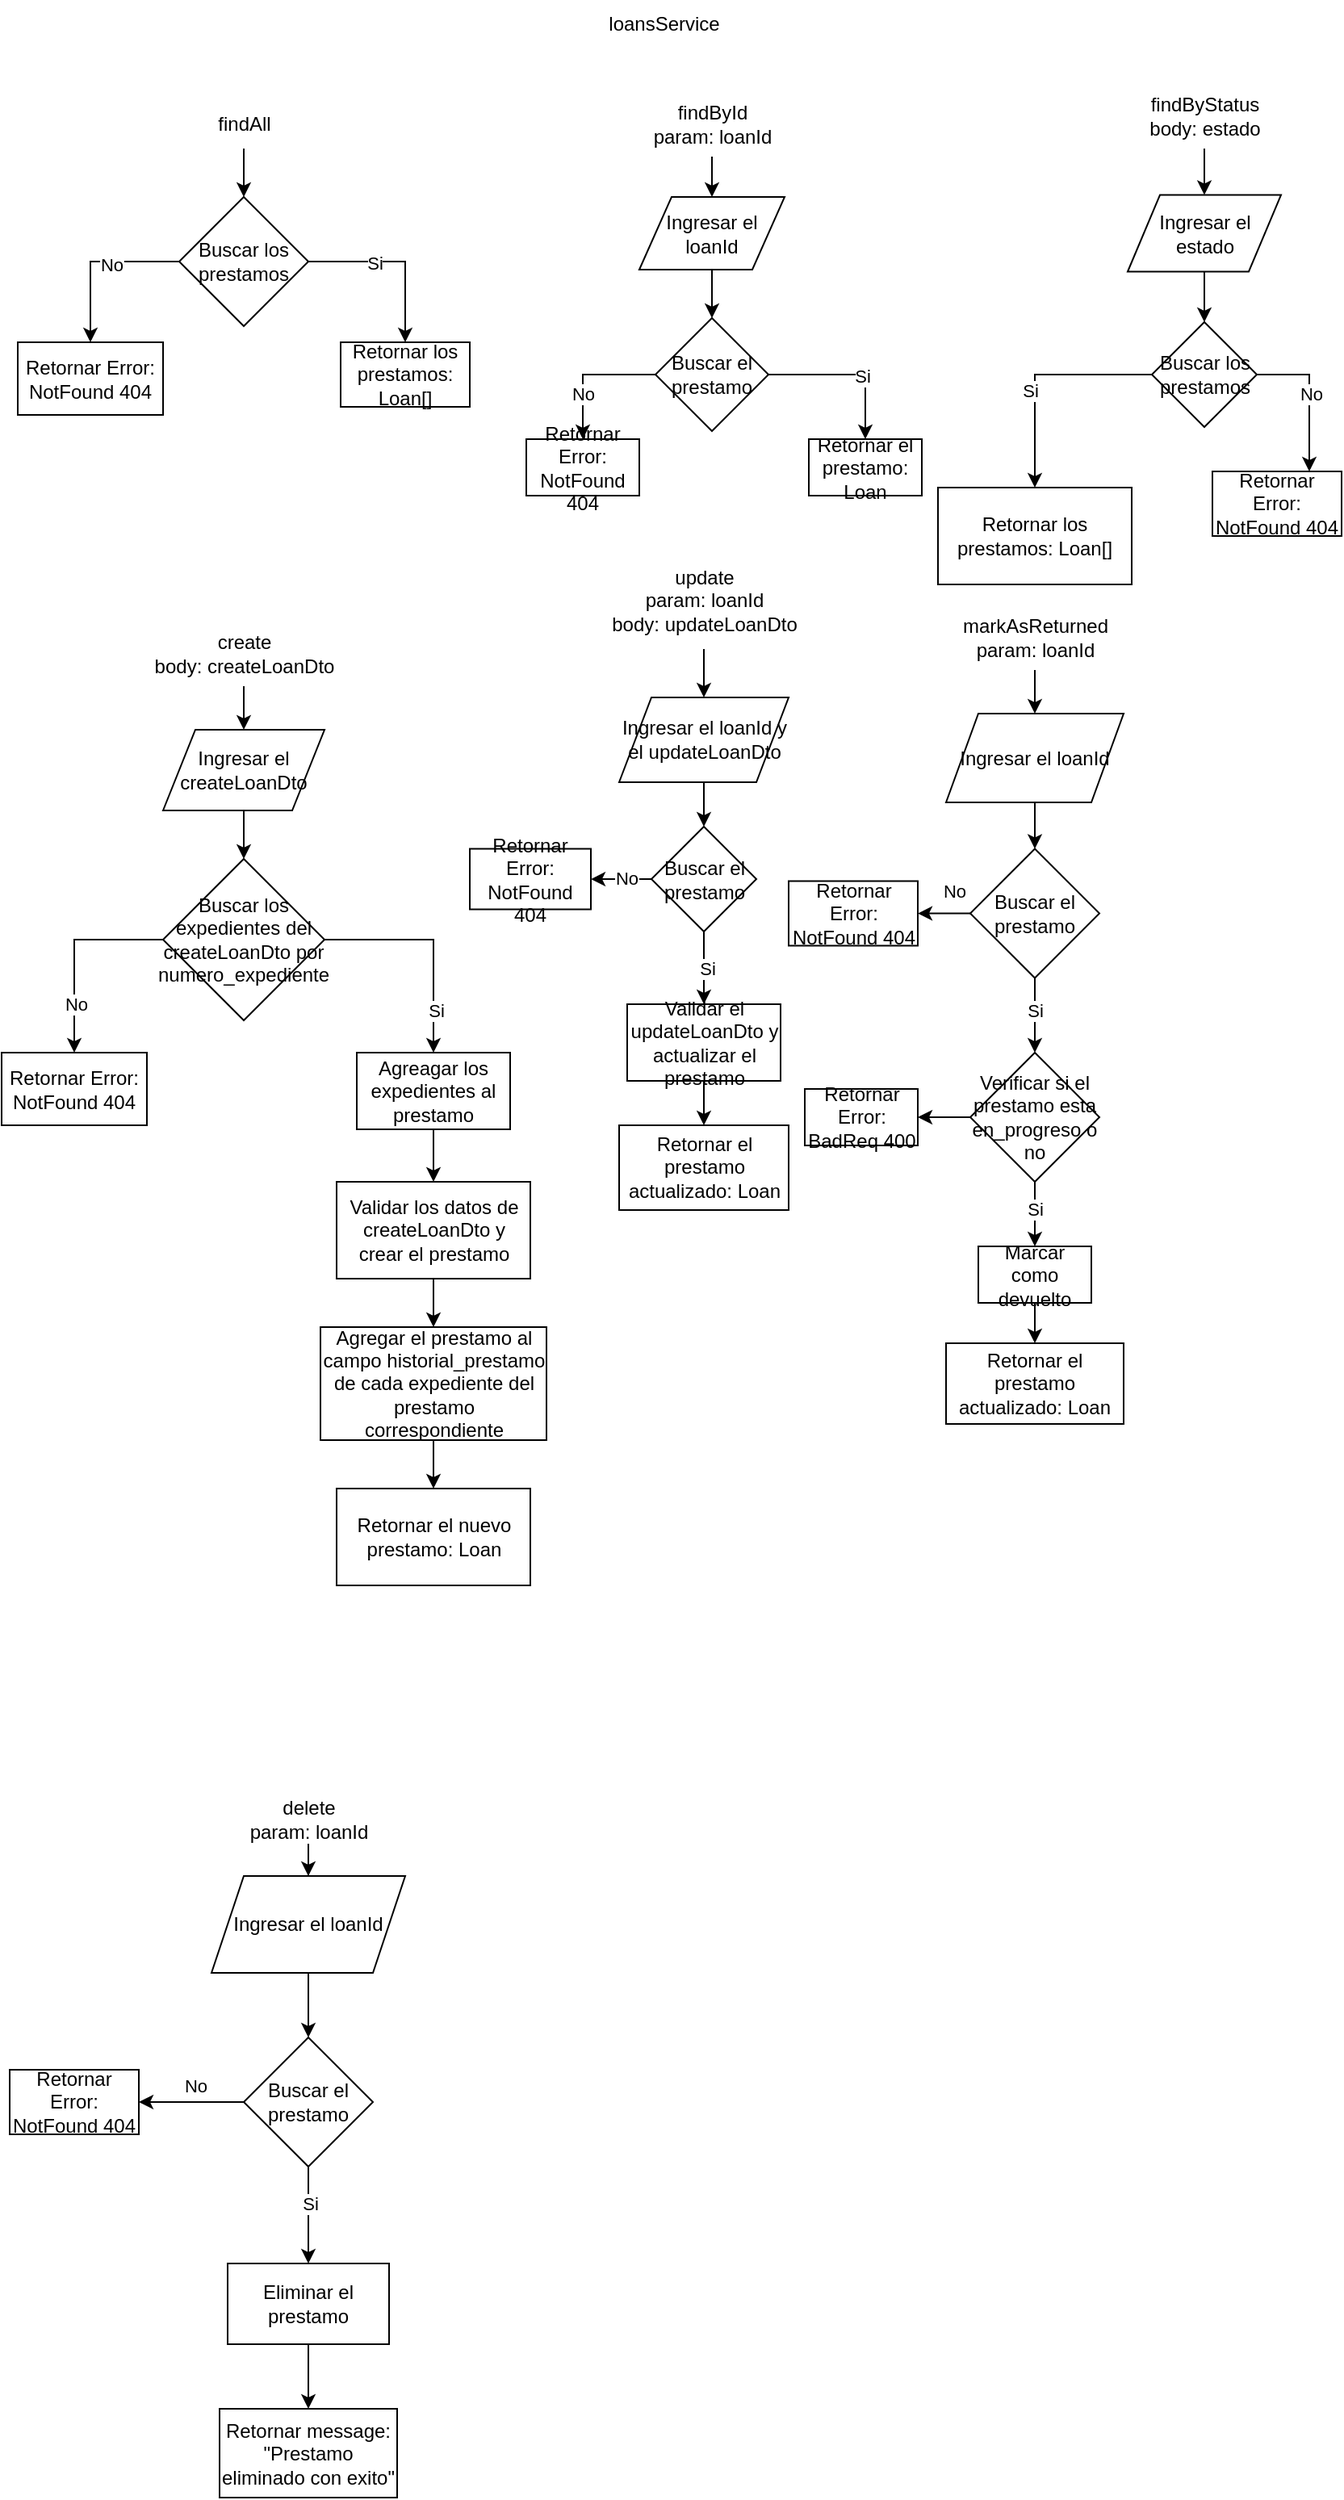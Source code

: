 <mxfile version="24.7.17">
  <diagram name="Página-1" id="9MJWwUZBBLu0T36h7VKG">
    <mxGraphModel dx="1972" dy="1002" grid="1" gridSize="10" guides="1" tooltips="1" connect="1" arrows="1" fold="1" page="1" pageScale="1" pageWidth="850" pageHeight="1100" math="0" shadow="0">
      <root>
        <mxCell id="0" />
        <mxCell id="1" parent="0" />
        <mxCell id="t0jGBZ8RW76Y2C9oPi6Z-1" value="loansService" style="text;html=1;align=center;verticalAlign=middle;resizable=0;points=[];autosize=1;strokeColor=none;fillColor=none;" vertex="1" parent="1">
          <mxGeometry x="375" y="18" width="90" height="30" as="geometry" />
        </mxCell>
        <mxCell id="t0jGBZ8RW76Y2C9oPi6Z-3" style="edgeStyle=orthogonalEdgeStyle;rounded=0;orthogonalLoop=1;jettySize=auto;html=1;" edge="1" parent="1" source="t0jGBZ8RW76Y2C9oPi6Z-2" target="t0jGBZ8RW76Y2C9oPi6Z-4">
          <mxGeometry relative="1" as="geometry">
            <mxPoint x="160" y="150" as="targetPoint" />
          </mxGeometry>
        </mxCell>
        <mxCell id="t0jGBZ8RW76Y2C9oPi6Z-2" value="findAll" style="text;html=1;align=center;verticalAlign=middle;resizable=0;points=[];autosize=1;strokeColor=none;fillColor=none;" vertex="1" parent="1">
          <mxGeometry x="130" y="80" width="60" height="30" as="geometry" />
        </mxCell>
        <mxCell id="t0jGBZ8RW76Y2C9oPi6Z-5" style="edgeStyle=orthogonalEdgeStyle;rounded=0;orthogonalLoop=1;jettySize=auto;html=1;" edge="1" parent="1" source="t0jGBZ8RW76Y2C9oPi6Z-4" target="t0jGBZ8RW76Y2C9oPi6Z-7">
          <mxGeometry relative="1" as="geometry">
            <mxPoint x="50" y="240" as="targetPoint" />
          </mxGeometry>
        </mxCell>
        <mxCell id="t0jGBZ8RW76Y2C9oPi6Z-6" value="No" style="edgeLabel;html=1;align=center;verticalAlign=middle;resizable=0;points=[];" vertex="1" connectable="0" parent="t0jGBZ8RW76Y2C9oPi6Z-5">
          <mxGeometry x="-0.203" y="2" relative="1" as="geometry">
            <mxPoint as="offset" />
          </mxGeometry>
        </mxCell>
        <mxCell id="t0jGBZ8RW76Y2C9oPi6Z-8" style="edgeStyle=orthogonalEdgeStyle;rounded=0;orthogonalLoop=1;jettySize=auto;html=1;" edge="1" parent="1" source="t0jGBZ8RW76Y2C9oPi6Z-4" target="t0jGBZ8RW76Y2C9oPi6Z-11">
          <mxGeometry relative="1" as="geometry">
            <mxPoint x="250" y="230" as="targetPoint" />
          </mxGeometry>
        </mxCell>
        <mxCell id="t0jGBZ8RW76Y2C9oPi6Z-9" value="Si" style="edgeLabel;html=1;align=center;verticalAlign=middle;resizable=0;points=[];" vertex="1" connectable="0" parent="t0jGBZ8RW76Y2C9oPi6Z-8">
          <mxGeometry x="-0.252" y="-1" relative="1" as="geometry">
            <mxPoint as="offset" />
          </mxGeometry>
        </mxCell>
        <mxCell id="t0jGBZ8RW76Y2C9oPi6Z-4" value="Buscar los prestamos" style="rhombus;whiteSpace=wrap;html=1;" vertex="1" parent="1">
          <mxGeometry x="120" y="140" width="80" height="80" as="geometry" />
        </mxCell>
        <mxCell id="t0jGBZ8RW76Y2C9oPi6Z-7" value="Retornar Error: NotFound 404" style="rounded=0;whiteSpace=wrap;html=1;" vertex="1" parent="1">
          <mxGeometry x="20" y="230" width="90" height="45" as="geometry" />
        </mxCell>
        <mxCell id="t0jGBZ8RW76Y2C9oPi6Z-11" value="Retornar los prestamos: Loan[]" style="rounded=0;whiteSpace=wrap;html=1;" vertex="1" parent="1">
          <mxGeometry x="220" y="230" width="80" height="40" as="geometry" />
        </mxCell>
        <mxCell id="t0jGBZ8RW76Y2C9oPi6Z-13" style="edgeStyle=orthogonalEdgeStyle;rounded=0;orthogonalLoop=1;jettySize=auto;html=1;" edge="1" parent="1" source="t0jGBZ8RW76Y2C9oPi6Z-12" target="t0jGBZ8RW76Y2C9oPi6Z-14">
          <mxGeometry relative="1" as="geometry">
            <mxPoint x="450" y="150" as="targetPoint" />
          </mxGeometry>
        </mxCell>
        <mxCell id="t0jGBZ8RW76Y2C9oPi6Z-12" value="&lt;div&gt;findById&lt;/div&gt;&lt;div&gt;param: loanId&lt;br&gt;&lt;/div&gt;" style="text;html=1;align=center;verticalAlign=middle;resizable=0;points=[];autosize=1;strokeColor=none;fillColor=none;" vertex="1" parent="1">
          <mxGeometry x="400" y="75" width="100" height="40" as="geometry" />
        </mxCell>
        <mxCell id="t0jGBZ8RW76Y2C9oPi6Z-15" style="edgeStyle=orthogonalEdgeStyle;rounded=0;orthogonalLoop=1;jettySize=auto;html=1;" edge="1" parent="1" source="t0jGBZ8RW76Y2C9oPi6Z-14" target="t0jGBZ8RW76Y2C9oPi6Z-16">
          <mxGeometry relative="1" as="geometry">
            <mxPoint x="450" y="220" as="targetPoint" />
          </mxGeometry>
        </mxCell>
        <mxCell id="t0jGBZ8RW76Y2C9oPi6Z-14" value="Ingresar el loanId" style="shape=parallelogram;perimeter=parallelogramPerimeter;whiteSpace=wrap;html=1;fixedSize=1;" vertex="1" parent="1">
          <mxGeometry x="405" y="140" width="90" height="45" as="geometry" />
        </mxCell>
        <mxCell id="t0jGBZ8RW76Y2C9oPi6Z-17" style="edgeStyle=orthogonalEdgeStyle;rounded=0;orthogonalLoop=1;jettySize=auto;html=1;" edge="1" parent="1" source="t0jGBZ8RW76Y2C9oPi6Z-16" target="t0jGBZ8RW76Y2C9oPi6Z-19">
          <mxGeometry relative="1" as="geometry">
            <mxPoint x="350" y="300" as="targetPoint" />
          </mxGeometry>
        </mxCell>
        <mxCell id="t0jGBZ8RW76Y2C9oPi6Z-18" value="No" style="edgeLabel;html=1;align=center;verticalAlign=middle;resizable=0;points=[];" vertex="1" connectable="0" parent="t0jGBZ8RW76Y2C9oPi6Z-17">
          <mxGeometry x="0.335" relative="1" as="geometry">
            <mxPoint as="offset" />
          </mxGeometry>
        </mxCell>
        <mxCell id="t0jGBZ8RW76Y2C9oPi6Z-20" style="edgeStyle=orthogonalEdgeStyle;rounded=0;orthogonalLoop=1;jettySize=auto;html=1;" edge="1" parent="1" source="t0jGBZ8RW76Y2C9oPi6Z-16" target="t0jGBZ8RW76Y2C9oPi6Z-22">
          <mxGeometry relative="1" as="geometry">
            <mxPoint x="530" y="300" as="targetPoint" />
          </mxGeometry>
        </mxCell>
        <mxCell id="t0jGBZ8RW76Y2C9oPi6Z-21" value="Si" style="edgeLabel;html=1;align=center;verticalAlign=middle;resizable=0;points=[];" vertex="1" connectable="0" parent="t0jGBZ8RW76Y2C9oPi6Z-20">
          <mxGeometry x="0.224" y="-2" relative="1" as="geometry">
            <mxPoint as="offset" />
          </mxGeometry>
        </mxCell>
        <mxCell id="t0jGBZ8RW76Y2C9oPi6Z-16" value="Buscar el prestamo" style="rhombus;whiteSpace=wrap;html=1;" vertex="1" parent="1">
          <mxGeometry x="415" y="215" width="70" height="70" as="geometry" />
        </mxCell>
        <mxCell id="t0jGBZ8RW76Y2C9oPi6Z-19" value="Retornar Error: NotFound 404" style="rounded=0;whiteSpace=wrap;html=1;" vertex="1" parent="1">
          <mxGeometry x="335" y="290" width="70" height="35" as="geometry" />
        </mxCell>
        <mxCell id="t0jGBZ8RW76Y2C9oPi6Z-22" value="Retornar el prestamo: Loan" style="rounded=0;whiteSpace=wrap;html=1;" vertex="1" parent="1">
          <mxGeometry x="510" y="290" width="70" height="35" as="geometry" />
        </mxCell>
        <mxCell id="t0jGBZ8RW76Y2C9oPi6Z-24" style="edgeStyle=orthogonalEdgeStyle;rounded=0;orthogonalLoop=1;jettySize=auto;html=1;" edge="1" parent="1" source="t0jGBZ8RW76Y2C9oPi6Z-23" target="t0jGBZ8RW76Y2C9oPi6Z-25">
          <mxGeometry relative="1" as="geometry">
            <mxPoint x="755" y="150.0" as="targetPoint" />
          </mxGeometry>
        </mxCell>
        <mxCell id="t0jGBZ8RW76Y2C9oPi6Z-23" value="&lt;div&gt;findByStatus&lt;/div&gt;&lt;div&gt;body: estado&lt;br&gt;&lt;/div&gt;" style="text;html=1;align=center;verticalAlign=middle;resizable=0;points=[];autosize=1;strokeColor=none;fillColor=none;" vertex="1" parent="1">
          <mxGeometry x="710" y="70" width="90" height="40" as="geometry" />
        </mxCell>
        <mxCell id="t0jGBZ8RW76Y2C9oPi6Z-26" style="edgeStyle=orthogonalEdgeStyle;rounded=0;orthogonalLoop=1;jettySize=auto;html=1;" edge="1" parent="1" source="t0jGBZ8RW76Y2C9oPi6Z-25" target="t0jGBZ8RW76Y2C9oPi6Z-27">
          <mxGeometry relative="1" as="geometry">
            <mxPoint x="755" y="220" as="targetPoint" />
          </mxGeometry>
        </mxCell>
        <mxCell id="t0jGBZ8RW76Y2C9oPi6Z-25" value="Ingresar el estado" style="shape=parallelogram;perimeter=parallelogramPerimeter;whiteSpace=wrap;html=1;fixedSize=1;" vertex="1" parent="1">
          <mxGeometry x="707.5" y="138.75" width="95" height="47.5" as="geometry" />
        </mxCell>
        <mxCell id="t0jGBZ8RW76Y2C9oPi6Z-28" style="edgeStyle=orthogonalEdgeStyle;rounded=0;orthogonalLoop=1;jettySize=auto;html=1;" edge="1" parent="1" source="t0jGBZ8RW76Y2C9oPi6Z-27" target="t0jGBZ8RW76Y2C9oPi6Z-32">
          <mxGeometry relative="1" as="geometry">
            <mxPoint x="820" y="350" as="targetPoint" />
            <Array as="points">
              <mxPoint x="820" y="250" />
            </Array>
          </mxGeometry>
        </mxCell>
        <mxCell id="t0jGBZ8RW76Y2C9oPi6Z-29" value="No" style="edgeLabel;html=1;align=center;verticalAlign=middle;resizable=0;points=[];" vertex="1" connectable="0" parent="t0jGBZ8RW76Y2C9oPi6Z-28">
          <mxGeometry x="-0.05" y="1" relative="1" as="geometry">
            <mxPoint as="offset" />
          </mxGeometry>
        </mxCell>
        <mxCell id="t0jGBZ8RW76Y2C9oPi6Z-30" style="edgeStyle=orthogonalEdgeStyle;rounded=0;orthogonalLoop=1;jettySize=auto;html=1;" edge="1" parent="1" source="t0jGBZ8RW76Y2C9oPi6Z-27" target="t0jGBZ8RW76Y2C9oPi6Z-33">
          <mxGeometry relative="1" as="geometry">
            <mxPoint x="650" y="350" as="targetPoint" />
          </mxGeometry>
        </mxCell>
        <mxCell id="t0jGBZ8RW76Y2C9oPi6Z-31" value="Si" style="edgeLabel;html=1;align=center;verticalAlign=middle;resizable=0;points=[];" vertex="1" connectable="0" parent="t0jGBZ8RW76Y2C9oPi6Z-30">
          <mxGeometry x="0.157" y="-3" relative="1" as="geometry">
            <mxPoint as="offset" />
          </mxGeometry>
        </mxCell>
        <mxCell id="t0jGBZ8RW76Y2C9oPi6Z-27" value="Buscar los prestamos" style="rhombus;whiteSpace=wrap;html=1;" vertex="1" parent="1">
          <mxGeometry x="722.5" y="217.5" width="65" height="65" as="geometry" />
        </mxCell>
        <mxCell id="t0jGBZ8RW76Y2C9oPi6Z-32" value="Retornar Error: NotFound 404" style="rounded=0;whiteSpace=wrap;html=1;" vertex="1" parent="1">
          <mxGeometry x="760" y="310" width="80" height="40" as="geometry" />
        </mxCell>
        <mxCell id="t0jGBZ8RW76Y2C9oPi6Z-33" value="Retornar los prestamos: Loan[]" style="rounded=0;whiteSpace=wrap;html=1;" vertex="1" parent="1">
          <mxGeometry x="590" y="320" width="120" height="60" as="geometry" />
        </mxCell>
        <mxCell id="t0jGBZ8RW76Y2C9oPi6Z-35" style="edgeStyle=orthogonalEdgeStyle;rounded=0;orthogonalLoop=1;jettySize=auto;html=1;" edge="1" parent="1" source="t0jGBZ8RW76Y2C9oPi6Z-34" target="t0jGBZ8RW76Y2C9oPi6Z-36">
          <mxGeometry relative="1" as="geometry">
            <mxPoint x="160.0" y="470" as="targetPoint" />
          </mxGeometry>
        </mxCell>
        <mxCell id="t0jGBZ8RW76Y2C9oPi6Z-34" value="&lt;div&gt;create&lt;/div&gt;&lt;div&gt;body: createLoanDto&lt;br&gt;&lt;/div&gt;" style="text;html=1;align=center;verticalAlign=middle;resizable=0;points=[];autosize=1;strokeColor=none;fillColor=none;" vertex="1" parent="1">
          <mxGeometry x="95" y="403" width="130" height="40" as="geometry" />
        </mxCell>
        <mxCell id="t0jGBZ8RW76Y2C9oPi6Z-37" style="edgeStyle=orthogonalEdgeStyle;rounded=0;orthogonalLoop=1;jettySize=auto;html=1;" edge="1" parent="1" source="t0jGBZ8RW76Y2C9oPi6Z-36" target="t0jGBZ8RW76Y2C9oPi6Z-38">
          <mxGeometry relative="1" as="geometry">
            <mxPoint x="160.0" y="560" as="targetPoint" />
          </mxGeometry>
        </mxCell>
        <mxCell id="t0jGBZ8RW76Y2C9oPi6Z-36" value="Ingresar el createLoanDto" style="shape=parallelogram;perimeter=parallelogramPerimeter;whiteSpace=wrap;html=1;fixedSize=1;" vertex="1" parent="1">
          <mxGeometry x="110" y="470" width="100" height="50" as="geometry" />
        </mxCell>
        <mxCell id="t0jGBZ8RW76Y2C9oPi6Z-39" style="edgeStyle=orthogonalEdgeStyle;rounded=0;orthogonalLoop=1;jettySize=auto;html=1;" edge="1" parent="1" source="t0jGBZ8RW76Y2C9oPi6Z-38" target="t0jGBZ8RW76Y2C9oPi6Z-41">
          <mxGeometry relative="1" as="geometry">
            <mxPoint x="40" y="670" as="targetPoint" />
          </mxGeometry>
        </mxCell>
        <mxCell id="t0jGBZ8RW76Y2C9oPi6Z-40" value="No" style="edgeLabel;html=1;align=center;verticalAlign=middle;resizable=0;points=[];" vertex="1" connectable="0" parent="t0jGBZ8RW76Y2C9oPi6Z-39">
          <mxGeometry x="0.518" y="1" relative="1" as="geometry">
            <mxPoint as="offset" />
          </mxGeometry>
        </mxCell>
        <mxCell id="t0jGBZ8RW76Y2C9oPi6Z-42" style="edgeStyle=orthogonalEdgeStyle;rounded=0;orthogonalLoop=1;jettySize=auto;html=1;" edge="1" parent="1" source="t0jGBZ8RW76Y2C9oPi6Z-38" target="t0jGBZ8RW76Y2C9oPi6Z-44">
          <mxGeometry relative="1" as="geometry">
            <mxPoint x="270.0" y="680" as="targetPoint" />
          </mxGeometry>
        </mxCell>
        <mxCell id="t0jGBZ8RW76Y2C9oPi6Z-43" value="Si" style="edgeLabel;html=1;align=center;verticalAlign=middle;resizable=0;points=[];" vertex="1" connectable="0" parent="t0jGBZ8RW76Y2C9oPi6Z-42">
          <mxGeometry x="0.622" y="1" relative="1" as="geometry">
            <mxPoint as="offset" />
          </mxGeometry>
        </mxCell>
        <mxCell id="t0jGBZ8RW76Y2C9oPi6Z-38" value="Buscar los expedientes del createLoanDto por numero_expediente" style="rhombus;whiteSpace=wrap;html=1;" vertex="1" parent="1">
          <mxGeometry x="110" y="550" width="100" height="100" as="geometry" />
        </mxCell>
        <mxCell id="t0jGBZ8RW76Y2C9oPi6Z-41" value="Retornar Error: NotFound 404" style="rounded=0;whiteSpace=wrap;html=1;" vertex="1" parent="1">
          <mxGeometry x="10" y="670" width="90" height="45" as="geometry" />
        </mxCell>
        <mxCell id="t0jGBZ8RW76Y2C9oPi6Z-45" style="edgeStyle=orthogonalEdgeStyle;rounded=0;orthogonalLoop=1;jettySize=auto;html=1;" edge="1" parent="1" source="t0jGBZ8RW76Y2C9oPi6Z-44" target="t0jGBZ8RW76Y2C9oPi6Z-46">
          <mxGeometry relative="1" as="geometry">
            <mxPoint x="277.5" y="760" as="targetPoint" />
          </mxGeometry>
        </mxCell>
        <mxCell id="t0jGBZ8RW76Y2C9oPi6Z-44" value="Agreagar los expedientes al prestamo" style="rounded=0;whiteSpace=wrap;html=1;" vertex="1" parent="1">
          <mxGeometry x="230" y="670" width="95" height="47.5" as="geometry" />
        </mxCell>
        <mxCell id="t0jGBZ8RW76Y2C9oPi6Z-47" style="edgeStyle=orthogonalEdgeStyle;rounded=0;orthogonalLoop=1;jettySize=auto;html=1;" edge="1" parent="1" source="t0jGBZ8RW76Y2C9oPi6Z-46" target="t0jGBZ8RW76Y2C9oPi6Z-48">
          <mxGeometry relative="1" as="geometry">
            <mxPoint x="280.0" y="840" as="targetPoint" />
          </mxGeometry>
        </mxCell>
        <mxCell id="t0jGBZ8RW76Y2C9oPi6Z-46" value="Validar los datos de createLoanDto y crear el prestamo" style="rounded=0;whiteSpace=wrap;html=1;" vertex="1" parent="1">
          <mxGeometry x="217.5" y="750" width="120" height="60" as="geometry" />
        </mxCell>
        <mxCell id="t0jGBZ8RW76Y2C9oPi6Z-49" style="edgeStyle=orthogonalEdgeStyle;rounded=0;orthogonalLoop=1;jettySize=auto;html=1;" edge="1" parent="1" source="t0jGBZ8RW76Y2C9oPi6Z-48" target="t0jGBZ8RW76Y2C9oPi6Z-50">
          <mxGeometry relative="1" as="geometry">
            <mxPoint x="277.5" y="940" as="targetPoint" />
          </mxGeometry>
        </mxCell>
        <mxCell id="t0jGBZ8RW76Y2C9oPi6Z-48" value="Agregar el prestamo al campo historial_prestamo de cada expediente del prestamo correspondiente" style="rounded=0;whiteSpace=wrap;html=1;" vertex="1" parent="1">
          <mxGeometry x="207.5" y="840" width="140" height="70" as="geometry" />
        </mxCell>
        <mxCell id="t0jGBZ8RW76Y2C9oPi6Z-50" value="Retornar el nuevo prestamo: Loan" style="rounded=0;whiteSpace=wrap;html=1;" vertex="1" parent="1">
          <mxGeometry x="217.5" y="940" width="120" height="60" as="geometry" />
        </mxCell>
        <mxCell id="t0jGBZ8RW76Y2C9oPi6Z-53" style="edgeStyle=orthogonalEdgeStyle;rounded=0;orthogonalLoop=1;jettySize=auto;html=1;" edge="1" parent="1" source="t0jGBZ8RW76Y2C9oPi6Z-51" target="t0jGBZ8RW76Y2C9oPi6Z-54">
          <mxGeometry relative="1" as="geometry">
            <mxPoint x="445" y="460" as="targetPoint" />
          </mxGeometry>
        </mxCell>
        <mxCell id="t0jGBZ8RW76Y2C9oPi6Z-51" value="&lt;div&gt;update&lt;/div&gt;&lt;div&gt;param: loanId&lt;/div&gt;&lt;div&gt;body: updateLoanDto&lt;br&gt;&lt;/div&gt;" style="text;html=1;align=center;verticalAlign=middle;resizable=0;points=[];autosize=1;strokeColor=none;fillColor=none;" vertex="1" parent="1">
          <mxGeometry x="375" y="360" width="140" height="60" as="geometry" />
        </mxCell>
        <mxCell id="t0jGBZ8RW76Y2C9oPi6Z-55" style="edgeStyle=orthogonalEdgeStyle;rounded=0;orthogonalLoop=1;jettySize=auto;html=1;" edge="1" parent="1" source="t0jGBZ8RW76Y2C9oPi6Z-54" target="t0jGBZ8RW76Y2C9oPi6Z-56">
          <mxGeometry relative="1" as="geometry">
            <mxPoint x="445" y="540" as="targetPoint" />
          </mxGeometry>
        </mxCell>
        <mxCell id="t0jGBZ8RW76Y2C9oPi6Z-54" value="Ingresar el loanId y el updateLoanDto" style="shape=parallelogram;perimeter=parallelogramPerimeter;whiteSpace=wrap;html=1;fixedSize=1;" vertex="1" parent="1">
          <mxGeometry x="392.5" y="450" width="105" height="52.5" as="geometry" />
        </mxCell>
        <mxCell id="t0jGBZ8RW76Y2C9oPi6Z-57" style="edgeStyle=orthogonalEdgeStyle;rounded=0;orthogonalLoop=1;jettySize=auto;html=1;" edge="1" parent="1" source="t0jGBZ8RW76Y2C9oPi6Z-56" target="t0jGBZ8RW76Y2C9oPi6Z-58">
          <mxGeometry relative="1" as="geometry">
            <mxPoint x="370" y="562.5" as="targetPoint" />
          </mxGeometry>
        </mxCell>
        <mxCell id="t0jGBZ8RW76Y2C9oPi6Z-59" value="No" style="edgeLabel;html=1;align=center;verticalAlign=middle;resizable=0;points=[];" vertex="1" connectable="0" parent="t0jGBZ8RW76Y2C9oPi6Z-57">
          <mxGeometry x="-0.205" y="-1" relative="1" as="geometry">
            <mxPoint x="-1" as="offset" />
          </mxGeometry>
        </mxCell>
        <mxCell id="t0jGBZ8RW76Y2C9oPi6Z-60" style="edgeStyle=orthogonalEdgeStyle;rounded=0;orthogonalLoop=1;jettySize=auto;html=1;" edge="1" parent="1" source="t0jGBZ8RW76Y2C9oPi6Z-56" target="t0jGBZ8RW76Y2C9oPi6Z-61">
          <mxGeometry relative="1" as="geometry">
            <mxPoint x="445" y="630" as="targetPoint" />
          </mxGeometry>
        </mxCell>
        <mxCell id="t0jGBZ8RW76Y2C9oPi6Z-62" value="Si" style="edgeLabel;html=1;align=center;verticalAlign=middle;resizable=0;points=[];" vertex="1" connectable="0" parent="t0jGBZ8RW76Y2C9oPi6Z-60">
          <mxGeometry x="-0.003" y="2" relative="1" as="geometry">
            <mxPoint as="offset" />
          </mxGeometry>
        </mxCell>
        <mxCell id="t0jGBZ8RW76Y2C9oPi6Z-56" value="Buscar el prestamo" style="rhombus;whiteSpace=wrap;html=1;" vertex="1" parent="1">
          <mxGeometry x="412.5" y="530" width="65" height="65" as="geometry" />
        </mxCell>
        <mxCell id="t0jGBZ8RW76Y2C9oPi6Z-58" value="Retornar Error: NotFound 404" style="rounded=0;whiteSpace=wrap;html=1;" vertex="1" parent="1">
          <mxGeometry x="300" y="543.75" width="75" height="37.5" as="geometry" />
        </mxCell>
        <mxCell id="t0jGBZ8RW76Y2C9oPi6Z-63" style="edgeStyle=orthogonalEdgeStyle;rounded=0;orthogonalLoop=1;jettySize=auto;html=1;" edge="1" parent="1" source="t0jGBZ8RW76Y2C9oPi6Z-61" target="t0jGBZ8RW76Y2C9oPi6Z-64">
          <mxGeometry relative="1" as="geometry">
            <mxPoint x="445" y="730" as="targetPoint" />
          </mxGeometry>
        </mxCell>
        <mxCell id="t0jGBZ8RW76Y2C9oPi6Z-61" value="Validar el updateLoanDto y actualizar el prestamo" style="rounded=0;whiteSpace=wrap;html=1;" vertex="1" parent="1">
          <mxGeometry x="397.5" y="640" width="95" height="47.5" as="geometry" />
        </mxCell>
        <mxCell id="t0jGBZ8RW76Y2C9oPi6Z-64" value="Retornar el prestamo actualizado: Loan" style="rounded=0;whiteSpace=wrap;html=1;" vertex="1" parent="1">
          <mxGeometry x="392.5" y="715" width="105" height="52.5" as="geometry" />
        </mxCell>
        <mxCell id="t0jGBZ8RW76Y2C9oPi6Z-66" style="edgeStyle=orthogonalEdgeStyle;rounded=0;orthogonalLoop=1;jettySize=auto;html=1;" edge="1" parent="1" source="t0jGBZ8RW76Y2C9oPi6Z-65" target="t0jGBZ8RW76Y2C9oPi6Z-67">
          <mxGeometry relative="1" as="geometry">
            <mxPoint x="650" y="460" as="targetPoint" />
          </mxGeometry>
        </mxCell>
        <mxCell id="t0jGBZ8RW76Y2C9oPi6Z-65" value="&lt;div&gt;markAsReturned&lt;/div&gt;&lt;div&gt;param: loanId&lt;/div&gt;" style="text;html=1;align=center;verticalAlign=middle;resizable=0;points=[];autosize=1;strokeColor=none;fillColor=none;" vertex="1" parent="1">
          <mxGeometry x="595" y="393" width="110" height="40" as="geometry" />
        </mxCell>
        <mxCell id="t0jGBZ8RW76Y2C9oPi6Z-68" style="edgeStyle=orthogonalEdgeStyle;rounded=0;orthogonalLoop=1;jettySize=auto;html=1;" edge="1" parent="1" source="t0jGBZ8RW76Y2C9oPi6Z-67" target="t0jGBZ8RW76Y2C9oPi6Z-69">
          <mxGeometry relative="1" as="geometry">
            <mxPoint x="650" y="560" as="targetPoint" />
          </mxGeometry>
        </mxCell>
        <mxCell id="t0jGBZ8RW76Y2C9oPi6Z-67" value="Ingresar el loanId" style="shape=parallelogram;perimeter=parallelogramPerimeter;whiteSpace=wrap;html=1;fixedSize=1;" vertex="1" parent="1">
          <mxGeometry x="595" y="460" width="110" height="55" as="geometry" />
        </mxCell>
        <mxCell id="t0jGBZ8RW76Y2C9oPi6Z-70" style="edgeStyle=orthogonalEdgeStyle;rounded=0;orthogonalLoop=1;jettySize=auto;html=1;" edge="1" parent="1" source="t0jGBZ8RW76Y2C9oPi6Z-69" target="t0jGBZ8RW76Y2C9oPi6Z-71">
          <mxGeometry relative="1" as="geometry">
            <mxPoint x="560" y="583.75" as="targetPoint" />
          </mxGeometry>
        </mxCell>
        <mxCell id="t0jGBZ8RW76Y2C9oPi6Z-72" value="No" style="edgeLabel;html=1;align=center;verticalAlign=middle;resizable=0;points=[];" vertex="1" connectable="0" parent="t0jGBZ8RW76Y2C9oPi6Z-70">
          <mxGeometry x="-0.716" y="1" relative="1" as="geometry">
            <mxPoint x="-3" y="-15" as="offset" />
          </mxGeometry>
        </mxCell>
        <mxCell id="t0jGBZ8RW76Y2C9oPi6Z-73" style="edgeStyle=orthogonalEdgeStyle;rounded=0;orthogonalLoop=1;jettySize=auto;html=1;" edge="1" parent="1" source="t0jGBZ8RW76Y2C9oPi6Z-69" target="t0jGBZ8RW76Y2C9oPi6Z-76">
          <mxGeometry relative="1" as="geometry">
            <mxPoint x="650" y="670" as="targetPoint" />
          </mxGeometry>
        </mxCell>
        <mxCell id="t0jGBZ8RW76Y2C9oPi6Z-74" value="Si" style="edgeLabel;html=1;align=center;verticalAlign=middle;resizable=0;points=[];" vertex="1" connectable="0" parent="t0jGBZ8RW76Y2C9oPi6Z-73">
          <mxGeometry x="-0.144" relative="1" as="geometry">
            <mxPoint as="offset" />
          </mxGeometry>
        </mxCell>
        <mxCell id="t0jGBZ8RW76Y2C9oPi6Z-69" value="Buscar el prestamo" style="rhombus;whiteSpace=wrap;html=1;" vertex="1" parent="1">
          <mxGeometry x="610" y="543.75" width="80" height="80" as="geometry" />
        </mxCell>
        <mxCell id="t0jGBZ8RW76Y2C9oPi6Z-71" value="Retornar Error: NotFound 404" style="rounded=0;whiteSpace=wrap;html=1;" vertex="1" parent="1">
          <mxGeometry x="497.5" y="563.75" width="80" height="40" as="geometry" />
        </mxCell>
        <mxCell id="t0jGBZ8RW76Y2C9oPi6Z-77" style="edgeStyle=orthogonalEdgeStyle;rounded=0;orthogonalLoop=1;jettySize=auto;html=1;" edge="1" parent="1" source="t0jGBZ8RW76Y2C9oPi6Z-76" target="t0jGBZ8RW76Y2C9oPi6Z-78">
          <mxGeometry relative="1" as="geometry">
            <mxPoint x="580" y="710" as="targetPoint" />
          </mxGeometry>
        </mxCell>
        <mxCell id="t0jGBZ8RW76Y2C9oPi6Z-79" style="edgeStyle=orthogonalEdgeStyle;rounded=0;orthogonalLoop=1;jettySize=auto;html=1;" edge="1" parent="1" source="t0jGBZ8RW76Y2C9oPi6Z-76" target="t0jGBZ8RW76Y2C9oPi6Z-82">
          <mxGeometry relative="1" as="geometry">
            <mxPoint x="650" y="790" as="targetPoint" />
          </mxGeometry>
        </mxCell>
        <mxCell id="t0jGBZ8RW76Y2C9oPi6Z-80" value="Si" style="edgeLabel;html=1;align=center;verticalAlign=middle;resizable=0;points=[];" vertex="1" connectable="0" parent="t0jGBZ8RW76Y2C9oPi6Z-79">
          <mxGeometry x="-0.18" relative="1" as="geometry">
            <mxPoint as="offset" />
          </mxGeometry>
        </mxCell>
        <mxCell id="t0jGBZ8RW76Y2C9oPi6Z-76" value="Verificar si el prestamo esta en_progreso o no" style="rhombus;whiteSpace=wrap;html=1;" vertex="1" parent="1">
          <mxGeometry x="610" y="670" width="80" height="80" as="geometry" />
        </mxCell>
        <mxCell id="t0jGBZ8RW76Y2C9oPi6Z-78" value="Retornar Error: BadReq 400" style="rounded=0;whiteSpace=wrap;html=1;" vertex="1" parent="1">
          <mxGeometry x="507.5" y="692.5" width="70" height="35" as="geometry" />
        </mxCell>
        <mxCell id="t0jGBZ8RW76Y2C9oPi6Z-83" style="edgeStyle=orthogonalEdgeStyle;rounded=0;orthogonalLoop=1;jettySize=auto;html=1;" edge="1" parent="1" source="t0jGBZ8RW76Y2C9oPi6Z-82" target="t0jGBZ8RW76Y2C9oPi6Z-84">
          <mxGeometry relative="1" as="geometry">
            <mxPoint x="650" y="840" as="targetPoint" />
          </mxGeometry>
        </mxCell>
        <mxCell id="t0jGBZ8RW76Y2C9oPi6Z-82" value="Marcar como devuelto" style="rounded=0;whiteSpace=wrap;html=1;" vertex="1" parent="1">
          <mxGeometry x="615" y="790" width="70" height="35" as="geometry" />
        </mxCell>
        <mxCell id="t0jGBZ8RW76Y2C9oPi6Z-84" value="Retornar el prestamo actualizado: Loan" style="rounded=0;whiteSpace=wrap;html=1;" vertex="1" parent="1">
          <mxGeometry x="595" y="850" width="110" height="50" as="geometry" />
        </mxCell>
        <mxCell id="t0jGBZ8RW76Y2C9oPi6Z-86" style="edgeStyle=orthogonalEdgeStyle;rounded=0;orthogonalLoop=1;jettySize=auto;html=1;" edge="1" parent="1" source="t0jGBZ8RW76Y2C9oPi6Z-85" target="t0jGBZ8RW76Y2C9oPi6Z-87">
          <mxGeometry relative="1" as="geometry">
            <mxPoint x="200.0" y="1210" as="targetPoint" />
          </mxGeometry>
        </mxCell>
        <mxCell id="t0jGBZ8RW76Y2C9oPi6Z-85" value="&lt;div&gt;delete&lt;/div&gt;&lt;div&gt;param: loanId&lt;br&gt;&lt;/div&gt;" style="text;html=1;align=center;verticalAlign=middle;resizable=0;points=[];autosize=1;strokeColor=none;fillColor=none;" vertex="1" parent="1">
          <mxGeometry x="150" y="1125" width="100" height="40" as="geometry" />
        </mxCell>
        <mxCell id="t0jGBZ8RW76Y2C9oPi6Z-88" style="edgeStyle=orthogonalEdgeStyle;rounded=0;orthogonalLoop=1;jettySize=auto;html=1;" edge="1" parent="1" source="t0jGBZ8RW76Y2C9oPi6Z-87" target="t0jGBZ8RW76Y2C9oPi6Z-89">
          <mxGeometry relative="1" as="geometry">
            <mxPoint x="200.0" y="1300" as="targetPoint" />
          </mxGeometry>
        </mxCell>
        <mxCell id="t0jGBZ8RW76Y2C9oPi6Z-87" value="Ingresar el loanId" style="shape=parallelogram;perimeter=parallelogramPerimeter;whiteSpace=wrap;html=1;fixedSize=1;" vertex="1" parent="1">
          <mxGeometry x="140.0" y="1180" width="120" height="60" as="geometry" />
        </mxCell>
        <mxCell id="t0jGBZ8RW76Y2C9oPi6Z-90" style="edgeStyle=orthogonalEdgeStyle;rounded=0;orthogonalLoop=1;jettySize=auto;html=1;" edge="1" parent="1" source="t0jGBZ8RW76Y2C9oPi6Z-89" target="t0jGBZ8RW76Y2C9oPi6Z-91">
          <mxGeometry relative="1" as="geometry">
            <mxPoint x="100" y="1320" as="targetPoint" />
          </mxGeometry>
        </mxCell>
        <mxCell id="t0jGBZ8RW76Y2C9oPi6Z-92" value="No" style="edgeLabel;html=1;align=center;verticalAlign=middle;resizable=0;points=[];" vertex="1" connectable="0" parent="t0jGBZ8RW76Y2C9oPi6Z-90">
          <mxGeometry x="-0.385" relative="1" as="geometry">
            <mxPoint x="-10" y="-10" as="offset" />
          </mxGeometry>
        </mxCell>
        <mxCell id="t0jGBZ8RW76Y2C9oPi6Z-93" style="edgeStyle=orthogonalEdgeStyle;rounded=0;orthogonalLoop=1;jettySize=auto;html=1;" edge="1" parent="1" source="t0jGBZ8RW76Y2C9oPi6Z-89" target="t0jGBZ8RW76Y2C9oPi6Z-95">
          <mxGeometry relative="1" as="geometry">
            <mxPoint x="200.0" y="1430" as="targetPoint" />
          </mxGeometry>
        </mxCell>
        <mxCell id="t0jGBZ8RW76Y2C9oPi6Z-94" value="Si" style="edgeLabel;html=1;align=center;verticalAlign=middle;resizable=0;points=[];" vertex="1" connectable="0" parent="t0jGBZ8RW76Y2C9oPi6Z-93">
          <mxGeometry x="-0.251" y="1" relative="1" as="geometry">
            <mxPoint as="offset" />
          </mxGeometry>
        </mxCell>
        <mxCell id="t0jGBZ8RW76Y2C9oPi6Z-89" value="Buscar el prestamo" style="rhombus;whiteSpace=wrap;html=1;" vertex="1" parent="1">
          <mxGeometry x="160.0" y="1280" width="80" height="80" as="geometry" />
        </mxCell>
        <mxCell id="t0jGBZ8RW76Y2C9oPi6Z-91" value="Retornar Error: NotFound 404" style="rounded=0;whiteSpace=wrap;html=1;" vertex="1" parent="1">
          <mxGeometry x="15" y="1300" width="80" height="40" as="geometry" />
        </mxCell>
        <mxCell id="t0jGBZ8RW76Y2C9oPi6Z-96" style="edgeStyle=orthogonalEdgeStyle;rounded=0;orthogonalLoop=1;jettySize=auto;html=1;" edge="1" parent="1" source="t0jGBZ8RW76Y2C9oPi6Z-95" target="t0jGBZ8RW76Y2C9oPi6Z-97">
          <mxGeometry relative="1" as="geometry">
            <mxPoint x="200" y="1520" as="targetPoint" />
          </mxGeometry>
        </mxCell>
        <mxCell id="t0jGBZ8RW76Y2C9oPi6Z-95" value="Eliminar el prestamo" style="rounded=0;whiteSpace=wrap;html=1;" vertex="1" parent="1">
          <mxGeometry x="150" y="1420" width="100" height="50" as="geometry" />
        </mxCell>
        <mxCell id="t0jGBZ8RW76Y2C9oPi6Z-97" value="Retornar message: &quot;Prestamo eliminado con exito&quot;" style="rounded=0;whiteSpace=wrap;html=1;" vertex="1" parent="1">
          <mxGeometry x="145" y="1510" width="110" height="55" as="geometry" />
        </mxCell>
      </root>
    </mxGraphModel>
  </diagram>
</mxfile>
